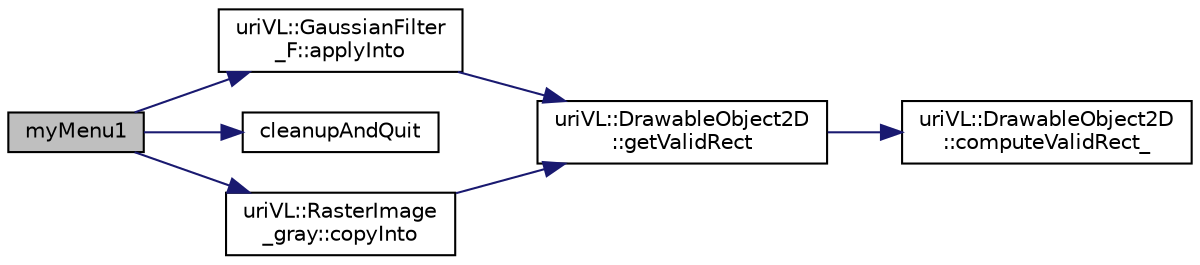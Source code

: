 digraph "myMenu1"
{
  edge [fontname="Helvetica",fontsize="10",labelfontname="Helvetica",labelfontsize="10"];
  node [fontname="Helvetica",fontsize="10",shape=record];
  rankdir="LR";
  Node1 [label="myMenu1",height=0.2,width=0.4,color="black", fillcolor="grey75", style="filled", fontcolor="black"];
  Node1 -> Node2 [color="midnightblue",fontsize="10",style="solid",fontname="Helvetica"];
  Node2 [label="uriVL::GaussianFilter\l_F::applyInto",height=0.2,width=0.4,color="black", fillcolor="white", style="filled",URL="$classuriVL_1_1GaussianFilter__F.html#ac1b77a78d02152de37ed1f802aea5d35",tooltip="Applies this operator to a RasterImage and writes the result into a second RasterImage received as pa..."];
  Node2 -> Node3 [color="midnightblue",fontsize="10",style="solid",fontname="Helvetica"];
  Node3 [label="uriVL::DrawableObject2D\l::getValidRect",height=0.2,width=0.4,color="black", fillcolor="white", style="filled",URL="$classuriVL_1_1DrawableObject2D.html#ad654c2c5da02b3b20298c3eef4153874",tooltip="Returns the object&#39;s valid data rectangle. "];
  Node3 -> Node4 [color="midnightblue",fontsize="10",style="solid",fontname="Helvetica"];
  Node4 [label="uriVL::DrawableObject2D\l::computeValidRect_",height=0.2,width=0.4,color="black", fillcolor="white", style="filled",URL="$classuriVL_1_1DrawableObject2D.html#a9eb135fd212d80a8fbc3caa7e242d9dd",tooltip="Calculates the object&#39;s valid box. "];
  Node1 -> Node5 [color="midnightblue",fontsize="10",style="solid",fontname="Helvetica"];
  Node5 [label="cleanupAndQuit",height=0.2,width=0.4,color="black", fillcolor="white", style="filled",URL="$edgePixels_8cpp.html#ab5774c0c168c63ad4c75e9bf6f09e72b"];
  Node1 -> Node6 [color="midnightblue",fontsize="10",style="solid",fontname="Helvetica"];
  Node6 [label="uriVL::RasterImage\l_gray::copyInto",height=0.2,width=0.4,color="black", fillcolor="white", style="filled",URL="$classuriVL_1_1RasterImage__gray.html#a5e7d296218460c8a69185f670142149d",tooltip="Copies this image into the one received as parameter. "];
  Node6 -> Node3 [color="midnightblue",fontsize="10",style="solid",fontname="Helvetica"];
}
